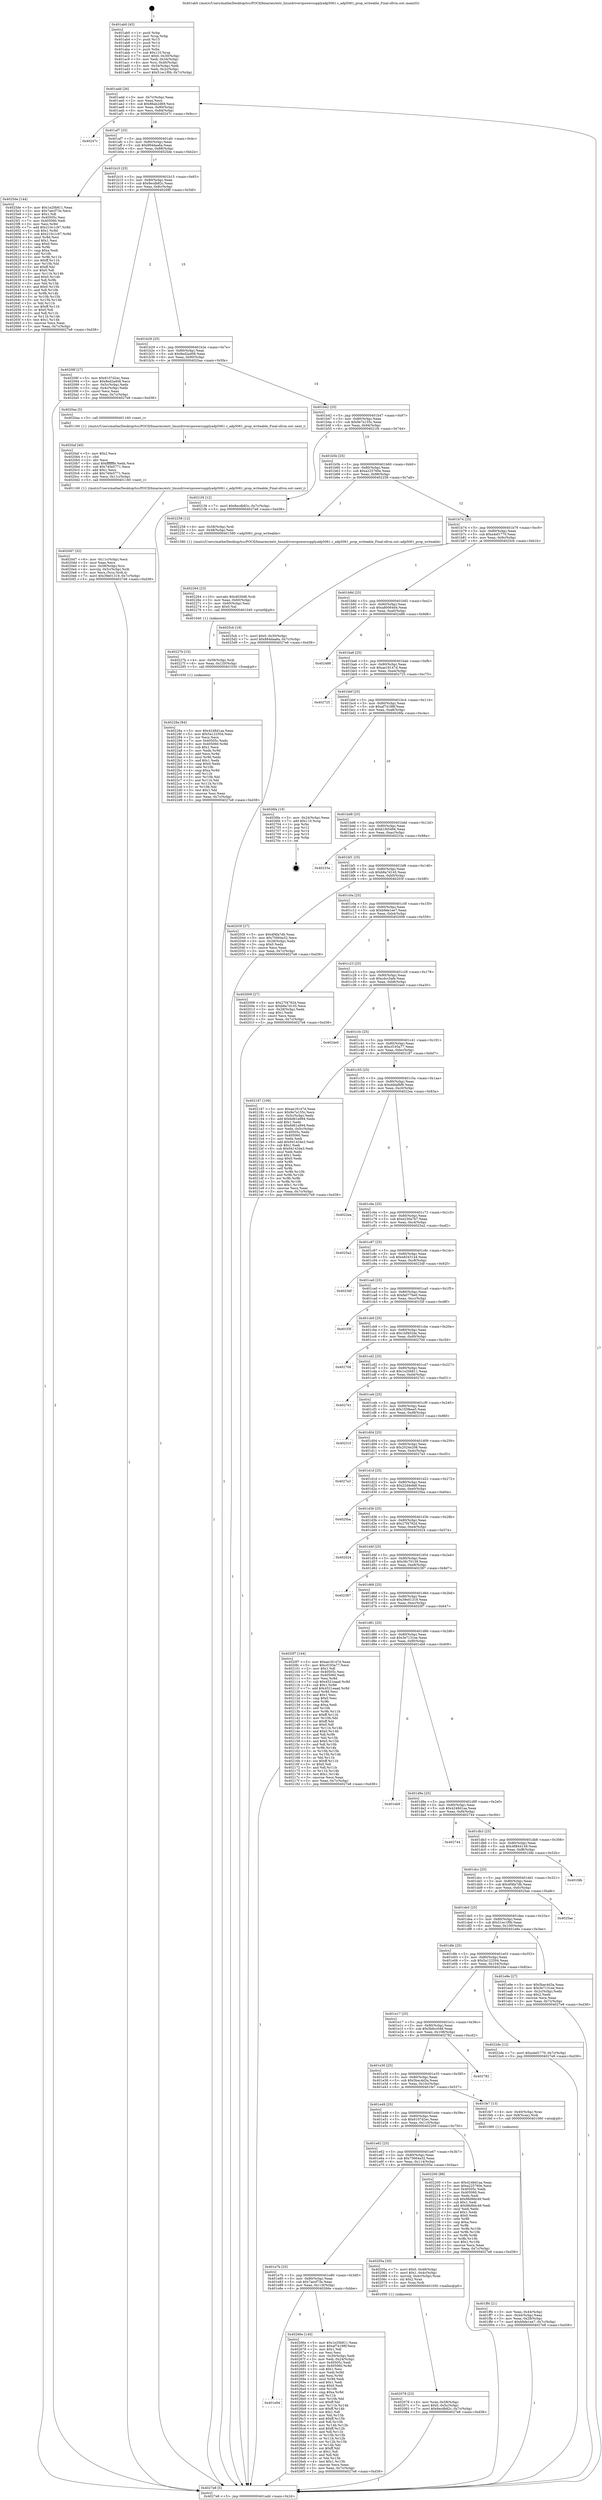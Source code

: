 digraph "0x401ab0" {
  label = "0x401ab0 (/mnt/c/Users/mathe/Desktop/tcc/POCII/binaries/extr_linuxdriverspowersupplyadp5061.c_adp5061_prop_writeable_Final-ollvm.out::main(0))"
  labelloc = "t"
  node[shape=record]

  Entry [label="",width=0.3,height=0.3,shape=circle,fillcolor=black,style=filled]
  "0x401add" [label="{
     0x401add [26]\l
     | [instrs]\l
     &nbsp;&nbsp;0x401add \<+3\>: mov -0x7c(%rbp),%eax\l
     &nbsp;&nbsp;0x401ae0 \<+2\>: mov %eax,%ecx\l
     &nbsp;&nbsp;0x401ae2 \<+6\>: sub $0x86ab2d69,%ecx\l
     &nbsp;&nbsp;0x401ae8 \<+3\>: mov %eax,-0x80(%rbp)\l
     &nbsp;&nbsp;0x401aeb \<+6\>: mov %ecx,-0x84(%rbp)\l
     &nbsp;&nbsp;0x401af1 \<+6\>: je 000000000040247c \<main+0x9cc\>\l
  }"]
  "0x40247c" [label="{
     0x40247c\l
  }", style=dashed]
  "0x401af7" [label="{
     0x401af7 [25]\l
     | [instrs]\l
     &nbsp;&nbsp;0x401af7 \<+5\>: jmp 0000000000401afc \<main+0x4c\>\l
     &nbsp;&nbsp;0x401afc \<+3\>: mov -0x80(%rbp),%eax\l
     &nbsp;&nbsp;0x401aff \<+5\>: sub $0x884daa6a,%eax\l
     &nbsp;&nbsp;0x401b04 \<+6\>: mov %eax,-0x88(%rbp)\l
     &nbsp;&nbsp;0x401b0a \<+6\>: je 00000000004025de \<main+0xb2e\>\l
  }"]
  Exit [label="",width=0.3,height=0.3,shape=circle,fillcolor=black,style=filled,peripheries=2]
  "0x4025de" [label="{
     0x4025de [144]\l
     | [instrs]\l
     &nbsp;&nbsp;0x4025de \<+5\>: mov $0x1e20b811,%eax\l
     &nbsp;&nbsp;0x4025e3 \<+5\>: mov $0x7aecf73e,%ecx\l
     &nbsp;&nbsp;0x4025e8 \<+2\>: mov $0x1,%dl\l
     &nbsp;&nbsp;0x4025ea \<+7\>: mov 0x40505c,%esi\l
     &nbsp;&nbsp;0x4025f1 \<+7\>: mov 0x405060,%edi\l
     &nbsp;&nbsp;0x4025f8 \<+3\>: mov %esi,%r8d\l
     &nbsp;&nbsp;0x4025fb \<+7\>: add $0x210c1c97,%r8d\l
     &nbsp;&nbsp;0x402602 \<+4\>: sub $0x1,%r8d\l
     &nbsp;&nbsp;0x402606 \<+7\>: sub $0x210c1c97,%r8d\l
     &nbsp;&nbsp;0x40260d \<+4\>: imul %r8d,%esi\l
     &nbsp;&nbsp;0x402611 \<+3\>: and $0x1,%esi\l
     &nbsp;&nbsp;0x402614 \<+3\>: cmp $0x0,%esi\l
     &nbsp;&nbsp;0x402617 \<+4\>: sete %r9b\l
     &nbsp;&nbsp;0x40261b \<+3\>: cmp $0xa,%edi\l
     &nbsp;&nbsp;0x40261e \<+4\>: setl %r10b\l
     &nbsp;&nbsp;0x402622 \<+3\>: mov %r9b,%r11b\l
     &nbsp;&nbsp;0x402625 \<+4\>: xor $0xff,%r11b\l
     &nbsp;&nbsp;0x402629 \<+3\>: mov %r10b,%bl\l
     &nbsp;&nbsp;0x40262c \<+3\>: xor $0xff,%bl\l
     &nbsp;&nbsp;0x40262f \<+3\>: xor $0x0,%dl\l
     &nbsp;&nbsp;0x402632 \<+3\>: mov %r11b,%r14b\l
     &nbsp;&nbsp;0x402635 \<+4\>: and $0x0,%r14b\l
     &nbsp;&nbsp;0x402639 \<+3\>: and %dl,%r9b\l
     &nbsp;&nbsp;0x40263c \<+3\>: mov %bl,%r15b\l
     &nbsp;&nbsp;0x40263f \<+4\>: and $0x0,%r15b\l
     &nbsp;&nbsp;0x402643 \<+3\>: and %dl,%r10b\l
     &nbsp;&nbsp;0x402646 \<+3\>: or %r9b,%r14b\l
     &nbsp;&nbsp;0x402649 \<+3\>: or %r10b,%r15b\l
     &nbsp;&nbsp;0x40264c \<+3\>: xor %r15b,%r14b\l
     &nbsp;&nbsp;0x40264f \<+3\>: or %bl,%r11b\l
     &nbsp;&nbsp;0x402652 \<+4\>: xor $0xff,%r11b\l
     &nbsp;&nbsp;0x402656 \<+3\>: or $0x0,%dl\l
     &nbsp;&nbsp;0x402659 \<+3\>: and %dl,%r11b\l
     &nbsp;&nbsp;0x40265c \<+3\>: or %r11b,%r14b\l
     &nbsp;&nbsp;0x40265f \<+4\>: test $0x1,%r14b\l
     &nbsp;&nbsp;0x402663 \<+3\>: cmovne %ecx,%eax\l
     &nbsp;&nbsp;0x402666 \<+3\>: mov %eax,-0x7c(%rbp)\l
     &nbsp;&nbsp;0x402669 \<+5\>: jmp 00000000004027e8 \<main+0xd38\>\l
  }"]
  "0x401b10" [label="{
     0x401b10 [25]\l
     | [instrs]\l
     &nbsp;&nbsp;0x401b10 \<+5\>: jmp 0000000000401b15 \<main+0x65\>\l
     &nbsp;&nbsp;0x401b15 \<+3\>: mov -0x80(%rbp),%eax\l
     &nbsp;&nbsp;0x401b18 \<+5\>: sub $0x8ecdb82c,%eax\l
     &nbsp;&nbsp;0x401b1d \<+6\>: mov %eax,-0x8c(%rbp)\l
     &nbsp;&nbsp;0x401b23 \<+6\>: je 000000000040208f \<main+0x5df\>\l
  }"]
  "0x401e94" [label="{
     0x401e94\l
  }", style=dashed]
  "0x40208f" [label="{
     0x40208f [27]\l
     | [instrs]\l
     &nbsp;&nbsp;0x40208f \<+5\>: mov $0x6107d2ec,%eax\l
     &nbsp;&nbsp;0x402094 \<+5\>: mov $0x8ed2a408,%ecx\l
     &nbsp;&nbsp;0x402099 \<+3\>: mov -0x5c(%rbp),%edx\l
     &nbsp;&nbsp;0x40209c \<+3\>: cmp -0x4c(%rbp),%edx\l
     &nbsp;&nbsp;0x40209f \<+3\>: cmovl %ecx,%eax\l
     &nbsp;&nbsp;0x4020a2 \<+3\>: mov %eax,-0x7c(%rbp)\l
     &nbsp;&nbsp;0x4020a5 \<+5\>: jmp 00000000004027e8 \<main+0xd38\>\l
  }"]
  "0x401b29" [label="{
     0x401b29 [25]\l
     | [instrs]\l
     &nbsp;&nbsp;0x401b29 \<+5\>: jmp 0000000000401b2e \<main+0x7e\>\l
     &nbsp;&nbsp;0x401b2e \<+3\>: mov -0x80(%rbp),%eax\l
     &nbsp;&nbsp;0x401b31 \<+5\>: sub $0x8ed2a408,%eax\l
     &nbsp;&nbsp;0x401b36 \<+6\>: mov %eax,-0x90(%rbp)\l
     &nbsp;&nbsp;0x401b3c \<+6\>: je 00000000004020aa \<main+0x5fa\>\l
  }"]
  "0x40266e" [label="{
     0x40266e [140]\l
     | [instrs]\l
     &nbsp;&nbsp;0x40266e \<+5\>: mov $0x1e20b811,%eax\l
     &nbsp;&nbsp;0x402673 \<+5\>: mov $0xaf74188f,%ecx\l
     &nbsp;&nbsp;0x402678 \<+2\>: mov $0x1,%dl\l
     &nbsp;&nbsp;0x40267a \<+2\>: xor %esi,%esi\l
     &nbsp;&nbsp;0x40267c \<+3\>: mov -0x30(%rbp),%edi\l
     &nbsp;&nbsp;0x40267f \<+3\>: mov %edi,-0x24(%rbp)\l
     &nbsp;&nbsp;0x402682 \<+7\>: mov 0x40505c,%edi\l
     &nbsp;&nbsp;0x402689 \<+8\>: mov 0x405060,%r8d\l
     &nbsp;&nbsp;0x402691 \<+3\>: sub $0x1,%esi\l
     &nbsp;&nbsp;0x402694 \<+3\>: mov %edi,%r9d\l
     &nbsp;&nbsp;0x402697 \<+3\>: add %esi,%r9d\l
     &nbsp;&nbsp;0x40269a \<+4\>: imul %r9d,%edi\l
     &nbsp;&nbsp;0x40269e \<+3\>: and $0x1,%edi\l
     &nbsp;&nbsp;0x4026a1 \<+3\>: cmp $0x0,%edi\l
     &nbsp;&nbsp;0x4026a4 \<+4\>: sete %r10b\l
     &nbsp;&nbsp;0x4026a8 \<+4\>: cmp $0xa,%r8d\l
     &nbsp;&nbsp;0x4026ac \<+4\>: setl %r11b\l
     &nbsp;&nbsp;0x4026b0 \<+3\>: mov %r10b,%bl\l
     &nbsp;&nbsp;0x4026b3 \<+3\>: xor $0xff,%bl\l
     &nbsp;&nbsp;0x4026b6 \<+3\>: mov %r11b,%r14b\l
     &nbsp;&nbsp;0x4026b9 \<+4\>: xor $0xff,%r14b\l
     &nbsp;&nbsp;0x4026bd \<+3\>: xor $0x1,%dl\l
     &nbsp;&nbsp;0x4026c0 \<+3\>: mov %bl,%r15b\l
     &nbsp;&nbsp;0x4026c3 \<+4\>: and $0xff,%r15b\l
     &nbsp;&nbsp;0x4026c7 \<+3\>: and %dl,%r10b\l
     &nbsp;&nbsp;0x4026ca \<+3\>: mov %r14b,%r12b\l
     &nbsp;&nbsp;0x4026cd \<+4\>: and $0xff,%r12b\l
     &nbsp;&nbsp;0x4026d1 \<+3\>: and %dl,%r11b\l
     &nbsp;&nbsp;0x4026d4 \<+3\>: or %r10b,%r15b\l
     &nbsp;&nbsp;0x4026d7 \<+3\>: or %r11b,%r12b\l
     &nbsp;&nbsp;0x4026da \<+3\>: xor %r12b,%r15b\l
     &nbsp;&nbsp;0x4026dd \<+3\>: or %r14b,%bl\l
     &nbsp;&nbsp;0x4026e0 \<+3\>: xor $0xff,%bl\l
     &nbsp;&nbsp;0x4026e3 \<+3\>: or $0x1,%dl\l
     &nbsp;&nbsp;0x4026e6 \<+2\>: and %dl,%bl\l
     &nbsp;&nbsp;0x4026e8 \<+3\>: or %bl,%r15b\l
     &nbsp;&nbsp;0x4026eb \<+4\>: test $0x1,%r15b\l
     &nbsp;&nbsp;0x4026ef \<+3\>: cmovne %ecx,%eax\l
     &nbsp;&nbsp;0x4026f2 \<+3\>: mov %eax,-0x7c(%rbp)\l
     &nbsp;&nbsp;0x4026f5 \<+5\>: jmp 00000000004027e8 \<main+0xd38\>\l
  }"]
  "0x4020aa" [label="{
     0x4020aa [5]\l
     | [instrs]\l
     &nbsp;&nbsp;0x4020aa \<+5\>: call 0000000000401160 \<next_i\>\l
     | [calls]\l
     &nbsp;&nbsp;0x401160 \{1\} (/mnt/c/Users/mathe/Desktop/tcc/POCII/binaries/extr_linuxdriverspowersupplyadp5061.c_adp5061_prop_writeable_Final-ollvm.out::next_i)\l
  }"]
  "0x401b42" [label="{
     0x401b42 [25]\l
     | [instrs]\l
     &nbsp;&nbsp;0x401b42 \<+5\>: jmp 0000000000401b47 \<main+0x97\>\l
     &nbsp;&nbsp;0x401b47 \<+3\>: mov -0x80(%rbp),%eax\l
     &nbsp;&nbsp;0x401b4a \<+5\>: sub $0x9e7a155c,%eax\l
     &nbsp;&nbsp;0x401b4f \<+6\>: mov %eax,-0x94(%rbp)\l
     &nbsp;&nbsp;0x401b55 \<+6\>: je 00000000004021f4 \<main+0x744\>\l
  }"]
  "0x40228a" [label="{
     0x40228a [84]\l
     | [instrs]\l
     &nbsp;&nbsp;0x40228a \<+5\>: mov $0x4248d1aa,%eax\l
     &nbsp;&nbsp;0x40228f \<+5\>: mov $0x5a122504,%esi\l
     &nbsp;&nbsp;0x402294 \<+2\>: xor %ecx,%ecx\l
     &nbsp;&nbsp;0x402296 \<+7\>: mov 0x40505c,%edx\l
     &nbsp;&nbsp;0x40229d \<+8\>: mov 0x405060,%r8d\l
     &nbsp;&nbsp;0x4022a5 \<+3\>: sub $0x1,%ecx\l
     &nbsp;&nbsp;0x4022a8 \<+3\>: mov %edx,%r9d\l
     &nbsp;&nbsp;0x4022ab \<+3\>: add %ecx,%r9d\l
     &nbsp;&nbsp;0x4022ae \<+4\>: imul %r9d,%edx\l
     &nbsp;&nbsp;0x4022b2 \<+3\>: and $0x1,%edx\l
     &nbsp;&nbsp;0x4022b5 \<+3\>: cmp $0x0,%edx\l
     &nbsp;&nbsp;0x4022b8 \<+4\>: sete %r10b\l
     &nbsp;&nbsp;0x4022bc \<+4\>: cmp $0xa,%r8d\l
     &nbsp;&nbsp;0x4022c0 \<+4\>: setl %r11b\l
     &nbsp;&nbsp;0x4022c4 \<+3\>: mov %r10b,%bl\l
     &nbsp;&nbsp;0x4022c7 \<+3\>: and %r11b,%bl\l
     &nbsp;&nbsp;0x4022ca \<+3\>: xor %r11b,%r10b\l
     &nbsp;&nbsp;0x4022cd \<+3\>: or %r10b,%bl\l
     &nbsp;&nbsp;0x4022d0 \<+3\>: test $0x1,%bl\l
     &nbsp;&nbsp;0x4022d3 \<+3\>: cmovne %esi,%eax\l
     &nbsp;&nbsp;0x4022d6 \<+3\>: mov %eax,-0x7c(%rbp)\l
     &nbsp;&nbsp;0x4022d9 \<+5\>: jmp 00000000004027e8 \<main+0xd38\>\l
  }"]
  "0x4021f4" [label="{
     0x4021f4 [12]\l
     | [instrs]\l
     &nbsp;&nbsp;0x4021f4 \<+7\>: movl $0x8ecdb82c,-0x7c(%rbp)\l
     &nbsp;&nbsp;0x4021fb \<+5\>: jmp 00000000004027e8 \<main+0xd38\>\l
  }"]
  "0x401b5b" [label="{
     0x401b5b [25]\l
     | [instrs]\l
     &nbsp;&nbsp;0x401b5b \<+5\>: jmp 0000000000401b60 \<main+0xb0\>\l
     &nbsp;&nbsp;0x401b60 \<+3\>: mov -0x80(%rbp),%eax\l
     &nbsp;&nbsp;0x401b63 \<+5\>: sub $0xa225760e,%eax\l
     &nbsp;&nbsp;0x401b68 \<+6\>: mov %eax,-0x98(%rbp)\l
     &nbsp;&nbsp;0x401b6e \<+6\>: je 0000000000402258 \<main+0x7a8\>\l
  }"]
  "0x40227b" [label="{
     0x40227b [15]\l
     | [instrs]\l
     &nbsp;&nbsp;0x40227b \<+4\>: mov -0x58(%rbp),%rdi\l
     &nbsp;&nbsp;0x40227f \<+6\>: mov %eax,-0x120(%rbp)\l
     &nbsp;&nbsp;0x402285 \<+5\>: call 0000000000401030 \<free@plt\>\l
     | [calls]\l
     &nbsp;&nbsp;0x401030 \{1\} (unknown)\l
  }"]
  "0x402258" [label="{
     0x402258 [12]\l
     | [instrs]\l
     &nbsp;&nbsp;0x402258 \<+4\>: mov -0x58(%rbp),%rdi\l
     &nbsp;&nbsp;0x40225c \<+3\>: mov -0x48(%rbp),%esi\l
     &nbsp;&nbsp;0x40225f \<+5\>: call 0000000000401580 \<adp5061_prop_writeable\>\l
     | [calls]\l
     &nbsp;&nbsp;0x401580 \{1\} (/mnt/c/Users/mathe/Desktop/tcc/POCII/binaries/extr_linuxdriverspowersupplyadp5061.c_adp5061_prop_writeable_Final-ollvm.out::adp5061_prop_writeable)\l
  }"]
  "0x401b74" [label="{
     0x401b74 [25]\l
     | [instrs]\l
     &nbsp;&nbsp;0x401b74 \<+5\>: jmp 0000000000401b79 \<main+0xc9\>\l
     &nbsp;&nbsp;0x401b79 \<+3\>: mov -0x80(%rbp),%eax\l
     &nbsp;&nbsp;0x401b7c \<+5\>: sub $0xa4ef1770,%eax\l
     &nbsp;&nbsp;0x401b81 \<+6\>: mov %eax,-0x9c(%rbp)\l
     &nbsp;&nbsp;0x401b87 \<+6\>: je 00000000004025cb \<main+0xb1b\>\l
  }"]
  "0x402264" [label="{
     0x402264 [23]\l
     | [instrs]\l
     &nbsp;&nbsp;0x402264 \<+10\>: movabs $0x4030d6,%rdi\l
     &nbsp;&nbsp;0x40226e \<+3\>: mov %eax,-0x60(%rbp)\l
     &nbsp;&nbsp;0x402271 \<+3\>: mov -0x60(%rbp),%esi\l
     &nbsp;&nbsp;0x402274 \<+2\>: mov $0x0,%al\l
     &nbsp;&nbsp;0x402276 \<+5\>: call 0000000000401040 \<printf@plt\>\l
     | [calls]\l
     &nbsp;&nbsp;0x401040 \{1\} (unknown)\l
  }"]
  "0x4025cb" [label="{
     0x4025cb [19]\l
     | [instrs]\l
     &nbsp;&nbsp;0x4025cb \<+7\>: movl $0x0,-0x30(%rbp)\l
     &nbsp;&nbsp;0x4025d2 \<+7\>: movl $0x884daa6a,-0x7c(%rbp)\l
     &nbsp;&nbsp;0x4025d9 \<+5\>: jmp 00000000004027e8 \<main+0xd38\>\l
  }"]
  "0x401b8d" [label="{
     0x401b8d [25]\l
     | [instrs]\l
     &nbsp;&nbsp;0x401b8d \<+5\>: jmp 0000000000401b92 \<main+0xe2\>\l
     &nbsp;&nbsp;0x401b92 \<+3\>: mov -0x80(%rbp),%eax\l
     &nbsp;&nbsp;0x401b95 \<+5\>: sub $0xa80064d4,%eax\l
     &nbsp;&nbsp;0x401b9a \<+6\>: mov %eax,-0xa0(%rbp)\l
     &nbsp;&nbsp;0x401ba0 \<+6\>: je 0000000000402488 \<main+0x9d8\>\l
  }"]
  "0x4020d7" [label="{
     0x4020d7 [32]\l
     | [instrs]\l
     &nbsp;&nbsp;0x4020d7 \<+6\>: mov -0x11c(%rbp),%ecx\l
     &nbsp;&nbsp;0x4020dd \<+3\>: imul %eax,%ecx\l
     &nbsp;&nbsp;0x4020e0 \<+4\>: mov -0x58(%rbp),%rsi\l
     &nbsp;&nbsp;0x4020e4 \<+4\>: movslq -0x5c(%rbp),%rdi\l
     &nbsp;&nbsp;0x4020e8 \<+3\>: mov %ecx,(%rsi,%rdi,4)\l
     &nbsp;&nbsp;0x4020eb \<+7\>: movl $0x39e01319,-0x7c(%rbp)\l
     &nbsp;&nbsp;0x4020f2 \<+5\>: jmp 00000000004027e8 \<main+0xd38\>\l
  }"]
  "0x402488" [label="{
     0x402488\l
  }", style=dashed]
  "0x401ba6" [label="{
     0x401ba6 [25]\l
     | [instrs]\l
     &nbsp;&nbsp;0x401ba6 \<+5\>: jmp 0000000000401bab \<main+0xfb\>\l
     &nbsp;&nbsp;0x401bab \<+3\>: mov -0x80(%rbp),%eax\l
     &nbsp;&nbsp;0x401bae \<+5\>: sub $0xae18147d,%eax\l
     &nbsp;&nbsp;0x401bb3 \<+6\>: mov %eax,-0xa4(%rbp)\l
     &nbsp;&nbsp;0x401bb9 \<+6\>: je 0000000000402725 \<main+0xc75\>\l
  }"]
  "0x4020af" [label="{
     0x4020af [40]\l
     | [instrs]\l
     &nbsp;&nbsp;0x4020af \<+5\>: mov $0x2,%ecx\l
     &nbsp;&nbsp;0x4020b4 \<+1\>: cltd\l
     &nbsp;&nbsp;0x4020b5 \<+2\>: idiv %ecx\l
     &nbsp;&nbsp;0x4020b7 \<+6\>: imul $0xfffffffe,%edx,%ecx\l
     &nbsp;&nbsp;0x4020bd \<+6\>: sub $0x740e5771,%ecx\l
     &nbsp;&nbsp;0x4020c3 \<+3\>: add $0x1,%ecx\l
     &nbsp;&nbsp;0x4020c6 \<+6\>: add $0x740e5771,%ecx\l
     &nbsp;&nbsp;0x4020cc \<+6\>: mov %ecx,-0x11c(%rbp)\l
     &nbsp;&nbsp;0x4020d2 \<+5\>: call 0000000000401160 \<next_i\>\l
     | [calls]\l
     &nbsp;&nbsp;0x401160 \{1\} (/mnt/c/Users/mathe/Desktop/tcc/POCII/binaries/extr_linuxdriverspowersupplyadp5061.c_adp5061_prop_writeable_Final-ollvm.out::next_i)\l
  }"]
  "0x402725" [label="{
     0x402725\l
  }", style=dashed]
  "0x401bbf" [label="{
     0x401bbf [25]\l
     | [instrs]\l
     &nbsp;&nbsp;0x401bbf \<+5\>: jmp 0000000000401bc4 \<main+0x114\>\l
     &nbsp;&nbsp;0x401bc4 \<+3\>: mov -0x80(%rbp),%eax\l
     &nbsp;&nbsp;0x401bc7 \<+5\>: sub $0xaf74188f,%eax\l
     &nbsp;&nbsp;0x401bcc \<+6\>: mov %eax,-0xa8(%rbp)\l
     &nbsp;&nbsp;0x401bd2 \<+6\>: je 00000000004026fa \<main+0xc4a\>\l
  }"]
  "0x402078" [label="{
     0x402078 [23]\l
     | [instrs]\l
     &nbsp;&nbsp;0x402078 \<+4\>: mov %rax,-0x58(%rbp)\l
     &nbsp;&nbsp;0x40207c \<+7\>: movl $0x0,-0x5c(%rbp)\l
     &nbsp;&nbsp;0x402083 \<+7\>: movl $0x8ecdb82c,-0x7c(%rbp)\l
     &nbsp;&nbsp;0x40208a \<+5\>: jmp 00000000004027e8 \<main+0xd38\>\l
  }"]
  "0x4026fa" [label="{
     0x4026fa [19]\l
     | [instrs]\l
     &nbsp;&nbsp;0x4026fa \<+3\>: mov -0x24(%rbp),%eax\l
     &nbsp;&nbsp;0x4026fd \<+7\>: add $0x110,%rsp\l
     &nbsp;&nbsp;0x402704 \<+1\>: pop %rbx\l
     &nbsp;&nbsp;0x402705 \<+2\>: pop %r12\l
     &nbsp;&nbsp;0x402707 \<+2\>: pop %r14\l
     &nbsp;&nbsp;0x402709 \<+2\>: pop %r15\l
     &nbsp;&nbsp;0x40270b \<+1\>: pop %rbp\l
     &nbsp;&nbsp;0x40270c \<+1\>: ret\l
  }"]
  "0x401bd8" [label="{
     0x401bd8 [25]\l
     | [instrs]\l
     &nbsp;&nbsp;0x401bd8 \<+5\>: jmp 0000000000401bdd \<main+0x12d\>\l
     &nbsp;&nbsp;0x401bdd \<+3\>: mov -0x80(%rbp),%eax\l
     &nbsp;&nbsp;0x401be0 \<+5\>: sub $0xb1f45494,%eax\l
     &nbsp;&nbsp;0x401be5 \<+6\>: mov %eax,-0xac(%rbp)\l
     &nbsp;&nbsp;0x401beb \<+6\>: je 000000000040233a \<main+0x88a\>\l
  }"]
  "0x401e7b" [label="{
     0x401e7b [25]\l
     | [instrs]\l
     &nbsp;&nbsp;0x401e7b \<+5\>: jmp 0000000000401e80 \<main+0x3d0\>\l
     &nbsp;&nbsp;0x401e80 \<+3\>: mov -0x80(%rbp),%eax\l
     &nbsp;&nbsp;0x401e83 \<+5\>: sub $0x7aecf73e,%eax\l
     &nbsp;&nbsp;0x401e88 \<+6\>: mov %eax,-0x118(%rbp)\l
     &nbsp;&nbsp;0x401e8e \<+6\>: je 000000000040266e \<main+0xbbe\>\l
  }"]
  "0x40233a" [label="{
     0x40233a\l
  }", style=dashed]
  "0x401bf1" [label="{
     0x401bf1 [25]\l
     | [instrs]\l
     &nbsp;&nbsp;0x401bf1 \<+5\>: jmp 0000000000401bf6 \<main+0x146\>\l
     &nbsp;&nbsp;0x401bf6 \<+3\>: mov -0x80(%rbp),%eax\l
     &nbsp;&nbsp;0x401bf9 \<+5\>: sub $0xb8a7d145,%eax\l
     &nbsp;&nbsp;0x401bfe \<+6\>: mov %eax,-0xb0(%rbp)\l
     &nbsp;&nbsp;0x401c04 \<+6\>: je 000000000040203f \<main+0x58f\>\l
  }"]
  "0x40205a" [label="{
     0x40205a [30]\l
     | [instrs]\l
     &nbsp;&nbsp;0x40205a \<+7\>: movl $0x0,-0x48(%rbp)\l
     &nbsp;&nbsp;0x402061 \<+7\>: movl $0x1,-0x4c(%rbp)\l
     &nbsp;&nbsp;0x402068 \<+4\>: movslq -0x4c(%rbp),%rax\l
     &nbsp;&nbsp;0x40206c \<+4\>: shl $0x2,%rax\l
     &nbsp;&nbsp;0x402070 \<+3\>: mov %rax,%rdi\l
     &nbsp;&nbsp;0x402073 \<+5\>: call 0000000000401050 \<malloc@plt\>\l
     | [calls]\l
     &nbsp;&nbsp;0x401050 \{1\} (unknown)\l
  }"]
  "0x40203f" [label="{
     0x40203f [27]\l
     | [instrs]\l
     &nbsp;&nbsp;0x40203f \<+5\>: mov $0x4f4fa7db,%eax\l
     &nbsp;&nbsp;0x402044 \<+5\>: mov $0x75664a32,%ecx\l
     &nbsp;&nbsp;0x402049 \<+3\>: mov -0x28(%rbp),%edx\l
     &nbsp;&nbsp;0x40204c \<+3\>: cmp $0x0,%edx\l
     &nbsp;&nbsp;0x40204f \<+3\>: cmove %ecx,%eax\l
     &nbsp;&nbsp;0x402052 \<+3\>: mov %eax,-0x7c(%rbp)\l
     &nbsp;&nbsp;0x402055 \<+5\>: jmp 00000000004027e8 \<main+0xd38\>\l
  }"]
  "0x401c0a" [label="{
     0x401c0a [25]\l
     | [instrs]\l
     &nbsp;&nbsp;0x401c0a \<+5\>: jmp 0000000000401c0f \<main+0x15f\>\l
     &nbsp;&nbsp;0x401c0f \<+3\>: mov -0x80(%rbp),%eax\l
     &nbsp;&nbsp;0x401c12 \<+5\>: sub $0xb9de1ee7,%eax\l
     &nbsp;&nbsp;0x401c17 \<+6\>: mov %eax,-0xb4(%rbp)\l
     &nbsp;&nbsp;0x401c1d \<+6\>: je 0000000000402009 \<main+0x559\>\l
  }"]
  "0x401e62" [label="{
     0x401e62 [25]\l
     | [instrs]\l
     &nbsp;&nbsp;0x401e62 \<+5\>: jmp 0000000000401e67 \<main+0x3b7\>\l
     &nbsp;&nbsp;0x401e67 \<+3\>: mov -0x80(%rbp),%eax\l
     &nbsp;&nbsp;0x401e6a \<+5\>: sub $0x75664a32,%eax\l
     &nbsp;&nbsp;0x401e6f \<+6\>: mov %eax,-0x114(%rbp)\l
     &nbsp;&nbsp;0x401e75 \<+6\>: je 000000000040205a \<main+0x5aa\>\l
  }"]
  "0x402009" [label="{
     0x402009 [27]\l
     | [instrs]\l
     &nbsp;&nbsp;0x402009 \<+5\>: mov $0x27f4792d,%eax\l
     &nbsp;&nbsp;0x40200e \<+5\>: mov $0xb8a7d145,%ecx\l
     &nbsp;&nbsp;0x402013 \<+3\>: mov -0x28(%rbp),%edx\l
     &nbsp;&nbsp;0x402016 \<+3\>: cmp $0x1,%edx\l
     &nbsp;&nbsp;0x402019 \<+3\>: cmovl %ecx,%eax\l
     &nbsp;&nbsp;0x40201c \<+3\>: mov %eax,-0x7c(%rbp)\l
     &nbsp;&nbsp;0x40201f \<+5\>: jmp 00000000004027e8 \<main+0xd38\>\l
  }"]
  "0x401c23" [label="{
     0x401c23 [25]\l
     | [instrs]\l
     &nbsp;&nbsp;0x401c23 \<+5\>: jmp 0000000000401c28 \<main+0x178\>\l
     &nbsp;&nbsp;0x401c28 \<+3\>: mov -0x80(%rbp),%eax\l
     &nbsp;&nbsp;0x401c2b \<+5\>: sub $0xcdcc5afe,%eax\l
     &nbsp;&nbsp;0x401c30 \<+6\>: mov %eax,-0xb8(%rbp)\l
     &nbsp;&nbsp;0x401c36 \<+6\>: je 00000000004024e0 \<main+0xa30\>\l
  }"]
  "0x402200" [label="{
     0x402200 [88]\l
     | [instrs]\l
     &nbsp;&nbsp;0x402200 \<+5\>: mov $0x4248d1aa,%eax\l
     &nbsp;&nbsp;0x402205 \<+5\>: mov $0xa225760e,%ecx\l
     &nbsp;&nbsp;0x40220a \<+7\>: mov 0x40505c,%edx\l
     &nbsp;&nbsp;0x402211 \<+7\>: mov 0x405060,%esi\l
     &nbsp;&nbsp;0x402218 \<+2\>: mov %edx,%edi\l
     &nbsp;&nbsp;0x40221a \<+6\>: sub $0x98d9dc49,%edi\l
     &nbsp;&nbsp;0x402220 \<+3\>: sub $0x1,%edi\l
     &nbsp;&nbsp;0x402223 \<+6\>: add $0x98d9dc49,%edi\l
     &nbsp;&nbsp;0x402229 \<+3\>: imul %edi,%edx\l
     &nbsp;&nbsp;0x40222c \<+3\>: and $0x1,%edx\l
     &nbsp;&nbsp;0x40222f \<+3\>: cmp $0x0,%edx\l
     &nbsp;&nbsp;0x402232 \<+4\>: sete %r8b\l
     &nbsp;&nbsp;0x402236 \<+3\>: cmp $0xa,%esi\l
     &nbsp;&nbsp;0x402239 \<+4\>: setl %r9b\l
     &nbsp;&nbsp;0x40223d \<+3\>: mov %r8b,%r10b\l
     &nbsp;&nbsp;0x402240 \<+3\>: and %r9b,%r10b\l
     &nbsp;&nbsp;0x402243 \<+3\>: xor %r9b,%r8b\l
     &nbsp;&nbsp;0x402246 \<+3\>: or %r8b,%r10b\l
     &nbsp;&nbsp;0x402249 \<+4\>: test $0x1,%r10b\l
     &nbsp;&nbsp;0x40224d \<+3\>: cmovne %ecx,%eax\l
     &nbsp;&nbsp;0x402250 \<+3\>: mov %eax,-0x7c(%rbp)\l
     &nbsp;&nbsp;0x402253 \<+5\>: jmp 00000000004027e8 \<main+0xd38\>\l
  }"]
  "0x4024e0" [label="{
     0x4024e0\l
  }", style=dashed]
  "0x401c3c" [label="{
     0x401c3c [25]\l
     | [instrs]\l
     &nbsp;&nbsp;0x401c3c \<+5\>: jmp 0000000000401c41 \<main+0x191\>\l
     &nbsp;&nbsp;0x401c41 \<+3\>: mov -0x80(%rbp),%eax\l
     &nbsp;&nbsp;0x401c44 \<+5\>: sub $0xcf193a77,%eax\l
     &nbsp;&nbsp;0x401c49 \<+6\>: mov %eax,-0xbc(%rbp)\l
     &nbsp;&nbsp;0x401c4f \<+6\>: je 0000000000402187 \<main+0x6d7\>\l
  }"]
  "0x401ff4" [label="{
     0x401ff4 [21]\l
     | [instrs]\l
     &nbsp;&nbsp;0x401ff4 \<+3\>: mov %eax,-0x44(%rbp)\l
     &nbsp;&nbsp;0x401ff7 \<+3\>: mov -0x44(%rbp),%eax\l
     &nbsp;&nbsp;0x401ffa \<+3\>: mov %eax,-0x28(%rbp)\l
     &nbsp;&nbsp;0x401ffd \<+7\>: movl $0xb9de1ee7,-0x7c(%rbp)\l
     &nbsp;&nbsp;0x402004 \<+5\>: jmp 00000000004027e8 \<main+0xd38\>\l
  }"]
  "0x402187" [label="{
     0x402187 [109]\l
     | [instrs]\l
     &nbsp;&nbsp;0x402187 \<+5\>: mov $0xae18147d,%eax\l
     &nbsp;&nbsp;0x40218c \<+5\>: mov $0x9e7a155c,%ecx\l
     &nbsp;&nbsp;0x402191 \<+3\>: mov -0x5c(%rbp),%edx\l
     &nbsp;&nbsp;0x402194 \<+6\>: add $0x6d61e994,%edx\l
     &nbsp;&nbsp;0x40219a \<+3\>: add $0x1,%edx\l
     &nbsp;&nbsp;0x40219d \<+6\>: sub $0x6d61e994,%edx\l
     &nbsp;&nbsp;0x4021a3 \<+3\>: mov %edx,-0x5c(%rbp)\l
     &nbsp;&nbsp;0x4021a6 \<+7\>: mov 0x40505c,%edx\l
     &nbsp;&nbsp;0x4021ad \<+7\>: mov 0x405060,%esi\l
     &nbsp;&nbsp;0x4021b4 \<+2\>: mov %edx,%edi\l
     &nbsp;&nbsp;0x4021b6 \<+6\>: add $0x941434e3,%edi\l
     &nbsp;&nbsp;0x4021bc \<+3\>: sub $0x1,%edi\l
     &nbsp;&nbsp;0x4021bf \<+6\>: sub $0x941434e3,%edi\l
     &nbsp;&nbsp;0x4021c5 \<+3\>: imul %edi,%edx\l
     &nbsp;&nbsp;0x4021c8 \<+3\>: and $0x1,%edx\l
     &nbsp;&nbsp;0x4021cb \<+3\>: cmp $0x0,%edx\l
     &nbsp;&nbsp;0x4021ce \<+4\>: sete %r8b\l
     &nbsp;&nbsp;0x4021d2 \<+3\>: cmp $0xa,%esi\l
     &nbsp;&nbsp;0x4021d5 \<+4\>: setl %r9b\l
     &nbsp;&nbsp;0x4021d9 \<+3\>: mov %r8b,%r10b\l
     &nbsp;&nbsp;0x4021dc \<+3\>: and %r9b,%r10b\l
     &nbsp;&nbsp;0x4021df \<+3\>: xor %r9b,%r8b\l
     &nbsp;&nbsp;0x4021e2 \<+3\>: or %r8b,%r10b\l
     &nbsp;&nbsp;0x4021e5 \<+4\>: test $0x1,%r10b\l
     &nbsp;&nbsp;0x4021e9 \<+3\>: cmovne %ecx,%eax\l
     &nbsp;&nbsp;0x4021ec \<+3\>: mov %eax,-0x7c(%rbp)\l
     &nbsp;&nbsp;0x4021ef \<+5\>: jmp 00000000004027e8 \<main+0xd38\>\l
  }"]
  "0x401c55" [label="{
     0x401c55 [25]\l
     | [instrs]\l
     &nbsp;&nbsp;0x401c55 \<+5\>: jmp 0000000000401c5a \<main+0x1aa\>\l
     &nbsp;&nbsp;0x401c5a \<+3\>: mov -0x80(%rbp),%eax\l
     &nbsp;&nbsp;0x401c5d \<+5\>: sub $0xdddafbf6,%eax\l
     &nbsp;&nbsp;0x401c62 \<+6\>: mov %eax,-0xc0(%rbp)\l
     &nbsp;&nbsp;0x401c68 \<+6\>: je 00000000004022ea \<main+0x83a\>\l
  }"]
  "0x401e49" [label="{
     0x401e49 [25]\l
     | [instrs]\l
     &nbsp;&nbsp;0x401e49 \<+5\>: jmp 0000000000401e4e \<main+0x39e\>\l
     &nbsp;&nbsp;0x401e4e \<+3\>: mov -0x80(%rbp),%eax\l
     &nbsp;&nbsp;0x401e51 \<+5\>: sub $0x6107d2ec,%eax\l
     &nbsp;&nbsp;0x401e56 \<+6\>: mov %eax,-0x110(%rbp)\l
     &nbsp;&nbsp;0x401e5c \<+6\>: je 0000000000402200 \<main+0x750\>\l
  }"]
  "0x4022ea" [label="{
     0x4022ea\l
  }", style=dashed]
  "0x401c6e" [label="{
     0x401c6e [25]\l
     | [instrs]\l
     &nbsp;&nbsp;0x401c6e \<+5\>: jmp 0000000000401c73 \<main+0x1c3\>\l
     &nbsp;&nbsp;0x401c73 \<+3\>: mov -0x80(%rbp),%eax\l
     &nbsp;&nbsp;0x401c76 \<+5\>: sub $0xe230a7b7,%eax\l
     &nbsp;&nbsp;0x401c7b \<+6\>: mov %eax,-0xc4(%rbp)\l
     &nbsp;&nbsp;0x401c81 \<+6\>: je 00000000004025a2 \<main+0xaf2\>\l
  }"]
  "0x401fe7" [label="{
     0x401fe7 [13]\l
     | [instrs]\l
     &nbsp;&nbsp;0x401fe7 \<+4\>: mov -0x40(%rbp),%rax\l
     &nbsp;&nbsp;0x401feb \<+4\>: mov 0x8(%rax),%rdi\l
     &nbsp;&nbsp;0x401fef \<+5\>: call 0000000000401060 \<atoi@plt\>\l
     | [calls]\l
     &nbsp;&nbsp;0x401060 \{1\} (unknown)\l
  }"]
  "0x4025a2" [label="{
     0x4025a2\l
  }", style=dashed]
  "0x401c87" [label="{
     0x401c87 [25]\l
     | [instrs]\l
     &nbsp;&nbsp;0x401c87 \<+5\>: jmp 0000000000401c8c \<main+0x1dc\>\l
     &nbsp;&nbsp;0x401c8c \<+3\>: mov -0x80(%rbp),%eax\l
     &nbsp;&nbsp;0x401c8f \<+5\>: sub $0xe8343144,%eax\l
     &nbsp;&nbsp;0x401c94 \<+6\>: mov %eax,-0xc8(%rbp)\l
     &nbsp;&nbsp;0x401c9a \<+6\>: je 00000000004023df \<main+0x92f\>\l
  }"]
  "0x401e30" [label="{
     0x401e30 [25]\l
     | [instrs]\l
     &nbsp;&nbsp;0x401e30 \<+5\>: jmp 0000000000401e35 \<main+0x385\>\l
     &nbsp;&nbsp;0x401e35 \<+3\>: mov -0x80(%rbp),%eax\l
     &nbsp;&nbsp;0x401e38 \<+5\>: sub $0x5bac4d3a,%eax\l
     &nbsp;&nbsp;0x401e3d \<+6\>: mov %eax,-0x10c(%rbp)\l
     &nbsp;&nbsp;0x401e43 \<+6\>: je 0000000000401fe7 \<main+0x537\>\l
  }"]
  "0x4023df" [label="{
     0x4023df\l
  }", style=dashed]
  "0x401ca0" [label="{
     0x401ca0 [25]\l
     | [instrs]\l
     &nbsp;&nbsp;0x401ca0 \<+5\>: jmp 0000000000401ca5 \<main+0x1f5\>\l
     &nbsp;&nbsp;0x401ca5 \<+3\>: mov -0x80(%rbp),%eax\l
     &nbsp;&nbsp;0x401ca8 \<+5\>: sub $0xfa077be0,%eax\l
     &nbsp;&nbsp;0x401cad \<+6\>: mov %eax,-0xcc(%rbp)\l
     &nbsp;&nbsp;0x401cb3 \<+6\>: je 0000000000401f3f \<main+0x48f\>\l
  }"]
  "0x402782" [label="{
     0x402782\l
  }", style=dashed]
  "0x401f3f" [label="{
     0x401f3f\l
  }", style=dashed]
  "0x401cb9" [label="{
     0x401cb9 [25]\l
     | [instrs]\l
     &nbsp;&nbsp;0x401cb9 \<+5\>: jmp 0000000000401cbe \<main+0x20e\>\l
     &nbsp;&nbsp;0x401cbe \<+3\>: mov -0x80(%rbp),%eax\l
     &nbsp;&nbsp;0x401cc1 \<+5\>: sub $0x1bf402de,%eax\l
     &nbsp;&nbsp;0x401cc6 \<+6\>: mov %eax,-0xd0(%rbp)\l
     &nbsp;&nbsp;0x401ccc \<+6\>: je 000000000040270d \<main+0xc5d\>\l
  }"]
  "0x401e17" [label="{
     0x401e17 [25]\l
     | [instrs]\l
     &nbsp;&nbsp;0x401e17 \<+5\>: jmp 0000000000401e1c \<main+0x36c\>\l
     &nbsp;&nbsp;0x401e1c \<+3\>: mov -0x80(%rbp),%eax\l
     &nbsp;&nbsp;0x401e1f \<+5\>: sub $0x5b6cc048,%eax\l
     &nbsp;&nbsp;0x401e24 \<+6\>: mov %eax,-0x108(%rbp)\l
     &nbsp;&nbsp;0x401e2a \<+6\>: je 0000000000402782 \<main+0xcd2\>\l
  }"]
  "0x40270d" [label="{
     0x40270d\l
  }", style=dashed]
  "0x401cd2" [label="{
     0x401cd2 [25]\l
     | [instrs]\l
     &nbsp;&nbsp;0x401cd2 \<+5\>: jmp 0000000000401cd7 \<main+0x227\>\l
     &nbsp;&nbsp;0x401cd7 \<+3\>: mov -0x80(%rbp),%eax\l
     &nbsp;&nbsp;0x401cda \<+5\>: sub $0x1e20b811,%eax\l
     &nbsp;&nbsp;0x401cdf \<+6\>: mov %eax,-0xd4(%rbp)\l
     &nbsp;&nbsp;0x401ce5 \<+6\>: je 00000000004027e1 \<main+0xd31\>\l
  }"]
  "0x4022de" [label="{
     0x4022de [12]\l
     | [instrs]\l
     &nbsp;&nbsp;0x4022de \<+7\>: movl $0xa4ef1770,-0x7c(%rbp)\l
     &nbsp;&nbsp;0x4022e5 \<+5\>: jmp 00000000004027e8 \<main+0xd38\>\l
  }"]
  "0x4027e1" [label="{
     0x4027e1\l
  }", style=dashed]
  "0x401ceb" [label="{
     0x401ceb [25]\l
     | [instrs]\l
     &nbsp;&nbsp;0x401ceb \<+5\>: jmp 0000000000401cf0 \<main+0x240\>\l
     &nbsp;&nbsp;0x401cf0 \<+3\>: mov -0x80(%rbp),%eax\l
     &nbsp;&nbsp;0x401cf3 \<+5\>: sub $0x1f29bea5,%eax\l
     &nbsp;&nbsp;0x401cf8 \<+6\>: mov %eax,-0xd8(%rbp)\l
     &nbsp;&nbsp;0x401cfe \<+6\>: je 000000000040231f \<main+0x86f\>\l
  }"]
  "0x401ab0" [label="{
     0x401ab0 [45]\l
     | [instrs]\l
     &nbsp;&nbsp;0x401ab0 \<+1\>: push %rbp\l
     &nbsp;&nbsp;0x401ab1 \<+3\>: mov %rsp,%rbp\l
     &nbsp;&nbsp;0x401ab4 \<+2\>: push %r15\l
     &nbsp;&nbsp;0x401ab6 \<+2\>: push %r14\l
     &nbsp;&nbsp;0x401ab8 \<+2\>: push %r12\l
     &nbsp;&nbsp;0x401aba \<+1\>: push %rbx\l
     &nbsp;&nbsp;0x401abb \<+7\>: sub $0x110,%rsp\l
     &nbsp;&nbsp;0x401ac2 \<+7\>: movl $0x0,-0x30(%rbp)\l
     &nbsp;&nbsp;0x401ac9 \<+3\>: mov %edi,-0x34(%rbp)\l
     &nbsp;&nbsp;0x401acc \<+4\>: mov %rsi,-0x40(%rbp)\l
     &nbsp;&nbsp;0x401ad0 \<+3\>: mov -0x34(%rbp),%edi\l
     &nbsp;&nbsp;0x401ad3 \<+3\>: mov %edi,-0x2c(%rbp)\l
     &nbsp;&nbsp;0x401ad6 \<+7\>: movl $0x51ec1f0b,-0x7c(%rbp)\l
  }"]
  "0x40231f" [label="{
     0x40231f\l
  }", style=dashed]
  "0x401d04" [label="{
     0x401d04 [25]\l
     | [instrs]\l
     &nbsp;&nbsp;0x401d04 \<+5\>: jmp 0000000000401d09 \<main+0x259\>\l
     &nbsp;&nbsp;0x401d09 \<+3\>: mov -0x80(%rbp),%eax\l
     &nbsp;&nbsp;0x401d0c \<+5\>: sub $0x2024e208,%eax\l
     &nbsp;&nbsp;0x401d11 \<+6\>: mov %eax,-0xdc(%rbp)\l
     &nbsp;&nbsp;0x401d17 \<+6\>: je 00000000004027a3 \<main+0xcf3\>\l
  }"]
  "0x4027e8" [label="{
     0x4027e8 [5]\l
     | [instrs]\l
     &nbsp;&nbsp;0x4027e8 \<+5\>: jmp 0000000000401add \<main+0x2d\>\l
  }"]
  "0x4027a3" [label="{
     0x4027a3\l
  }", style=dashed]
  "0x401d1d" [label="{
     0x401d1d [25]\l
     | [instrs]\l
     &nbsp;&nbsp;0x401d1d \<+5\>: jmp 0000000000401d22 \<main+0x272\>\l
     &nbsp;&nbsp;0x401d22 \<+3\>: mov -0x80(%rbp),%eax\l
     &nbsp;&nbsp;0x401d25 \<+5\>: sub $0x22d4efa8,%eax\l
     &nbsp;&nbsp;0x401d2a \<+6\>: mov %eax,-0xe0(%rbp)\l
     &nbsp;&nbsp;0x401d30 \<+6\>: je 00000000004025ba \<main+0xb0a\>\l
  }"]
  "0x401dfe" [label="{
     0x401dfe [25]\l
     | [instrs]\l
     &nbsp;&nbsp;0x401dfe \<+5\>: jmp 0000000000401e03 \<main+0x353\>\l
     &nbsp;&nbsp;0x401e03 \<+3\>: mov -0x80(%rbp),%eax\l
     &nbsp;&nbsp;0x401e06 \<+5\>: sub $0x5a122504,%eax\l
     &nbsp;&nbsp;0x401e0b \<+6\>: mov %eax,-0x104(%rbp)\l
     &nbsp;&nbsp;0x401e11 \<+6\>: je 00000000004022de \<main+0x82e\>\l
  }"]
  "0x4025ba" [label="{
     0x4025ba\l
  }", style=dashed]
  "0x401d36" [label="{
     0x401d36 [25]\l
     | [instrs]\l
     &nbsp;&nbsp;0x401d36 \<+5\>: jmp 0000000000401d3b \<main+0x28b\>\l
     &nbsp;&nbsp;0x401d3b \<+3\>: mov -0x80(%rbp),%eax\l
     &nbsp;&nbsp;0x401d3e \<+5\>: sub $0x27f4792d,%eax\l
     &nbsp;&nbsp;0x401d43 \<+6\>: mov %eax,-0xe4(%rbp)\l
     &nbsp;&nbsp;0x401d49 \<+6\>: je 0000000000402024 \<main+0x574\>\l
  }"]
  "0x401e9e" [label="{
     0x401e9e [27]\l
     | [instrs]\l
     &nbsp;&nbsp;0x401e9e \<+5\>: mov $0x5bac4d3a,%eax\l
     &nbsp;&nbsp;0x401ea3 \<+5\>: mov $0x3e7131ee,%ecx\l
     &nbsp;&nbsp;0x401ea8 \<+3\>: mov -0x2c(%rbp),%edx\l
     &nbsp;&nbsp;0x401eab \<+3\>: cmp $0x2,%edx\l
     &nbsp;&nbsp;0x401eae \<+3\>: cmovne %ecx,%eax\l
     &nbsp;&nbsp;0x401eb1 \<+3\>: mov %eax,-0x7c(%rbp)\l
     &nbsp;&nbsp;0x401eb4 \<+5\>: jmp 00000000004027e8 \<main+0xd38\>\l
  }"]
  "0x402024" [label="{
     0x402024\l
  }", style=dashed]
  "0x401d4f" [label="{
     0x401d4f [25]\l
     | [instrs]\l
     &nbsp;&nbsp;0x401d4f \<+5\>: jmp 0000000000401d54 \<main+0x2a4\>\l
     &nbsp;&nbsp;0x401d54 \<+3\>: mov -0x80(%rbp),%eax\l
     &nbsp;&nbsp;0x401d57 \<+5\>: sub $0x36c70139,%eax\l
     &nbsp;&nbsp;0x401d5c \<+6\>: mov %eax,-0xe8(%rbp)\l
     &nbsp;&nbsp;0x401d62 \<+6\>: je 0000000000402387 \<main+0x8d7\>\l
  }"]
  "0x401de5" [label="{
     0x401de5 [25]\l
     | [instrs]\l
     &nbsp;&nbsp;0x401de5 \<+5\>: jmp 0000000000401dea \<main+0x33a\>\l
     &nbsp;&nbsp;0x401dea \<+3\>: mov -0x80(%rbp),%eax\l
     &nbsp;&nbsp;0x401ded \<+5\>: sub $0x51ec1f0b,%eax\l
     &nbsp;&nbsp;0x401df2 \<+6\>: mov %eax,-0x100(%rbp)\l
     &nbsp;&nbsp;0x401df8 \<+6\>: je 0000000000401e9e \<main+0x3ee\>\l
  }"]
  "0x402387" [label="{
     0x402387\l
  }", style=dashed]
  "0x401d68" [label="{
     0x401d68 [25]\l
     | [instrs]\l
     &nbsp;&nbsp;0x401d68 \<+5\>: jmp 0000000000401d6d \<main+0x2bd\>\l
     &nbsp;&nbsp;0x401d6d \<+3\>: mov -0x80(%rbp),%eax\l
     &nbsp;&nbsp;0x401d70 \<+5\>: sub $0x39e01319,%eax\l
     &nbsp;&nbsp;0x401d75 \<+6\>: mov %eax,-0xec(%rbp)\l
     &nbsp;&nbsp;0x401d7b \<+6\>: je 00000000004020f7 \<main+0x647\>\l
  }"]
  "0x4025ae" [label="{
     0x4025ae\l
  }", style=dashed]
  "0x4020f7" [label="{
     0x4020f7 [144]\l
     | [instrs]\l
     &nbsp;&nbsp;0x4020f7 \<+5\>: mov $0xae18147d,%eax\l
     &nbsp;&nbsp;0x4020fc \<+5\>: mov $0xcf193a77,%ecx\l
     &nbsp;&nbsp;0x402101 \<+2\>: mov $0x1,%dl\l
     &nbsp;&nbsp;0x402103 \<+7\>: mov 0x40505c,%esi\l
     &nbsp;&nbsp;0x40210a \<+7\>: mov 0x405060,%edi\l
     &nbsp;&nbsp;0x402111 \<+3\>: mov %esi,%r8d\l
     &nbsp;&nbsp;0x402114 \<+7\>: sub $0x4521eaad,%r8d\l
     &nbsp;&nbsp;0x40211b \<+4\>: sub $0x1,%r8d\l
     &nbsp;&nbsp;0x40211f \<+7\>: add $0x4521eaad,%r8d\l
     &nbsp;&nbsp;0x402126 \<+4\>: imul %r8d,%esi\l
     &nbsp;&nbsp;0x40212a \<+3\>: and $0x1,%esi\l
     &nbsp;&nbsp;0x40212d \<+3\>: cmp $0x0,%esi\l
     &nbsp;&nbsp;0x402130 \<+4\>: sete %r9b\l
     &nbsp;&nbsp;0x402134 \<+3\>: cmp $0xa,%edi\l
     &nbsp;&nbsp;0x402137 \<+4\>: setl %r10b\l
     &nbsp;&nbsp;0x40213b \<+3\>: mov %r9b,%r11b\l
     &nbsp;&nbsp;0x40213e \<+4\>: xor $0xff,%r11b\l
     &nbsp;&nbsp;0x402142 \<+3\>: mov %r10b,%bl\l
     &nbsp;&nbsp;0x402145 \<+3\>: xor $0xff,%bl\l
     &nbsp;&nbsp;0x402148 \<+3\>: xor $0x0,%dl\l
     &nbsp;&nbsp;0x40214b \<+3\>: mov %r11b,%r14b\l
     &nbsp;&nbsp;0x40214e \<+4\>: and $0x0,%r14b\l
     &nbsp;&nbsp;0x402152 \<+3\>: and %dl,%r9b\l
     &nbsp;&nbsp;0x402155 \<+3\>: mov %bl,%r15b\l
     &nbsp;&nbsp;0x402158 \<+4\>: and $0x0,%r15b\l
     &nbsp;&nbsp;0x40215c \<+3\>: and %dl,%r10b\l
     &nbsp;&nbsp;0x40215f \<+3\>: or %r9b,%r14b\l
     &nbsp;&nbsp;0x402162 \<+3\>: or %r10b,%r15b\l
     &nbsp;&nbsp;0x402165 \<+3\>: xor %r15b,%r14b\l
     &nbsp;&nbsp;0x402168 \<+3\>: or %bl,%r11b\l
     &nbsp;&nbsp;0x40216b \<+4\>: xor $0xff,%r11b\l
     &nbsp;&nbsp;0x40216f \<+3\>: or $0x0,%dl\l
     &nbsp;&nbsp;0x402172 \<+3\>: and %dl,%r11b\l
     &nbsp;&nbsp;0x402175 \<+3\>: or %r11b,%r14b\l
     &nbsp;&nbsp;0x402178 \<+4\>: test $0x1,%r14b\l
     &nbsp;&nbsp;0x40217c \<+3\>: cmovne %ecx,%eax\l
     &nbsp;&nbsp;0x40217f \<+3\>: mov %eax,-0x7c(%rbp)\l
     &nbsp;&nbsp;0x402182 \<+5\>: jmp 00000000004027e8 \<main+0xd38\>\l
  }"]
  "0x401d81" [label="{
     0x401d81 [25]\l
     | [instrs]\l
     &nbsp;&nbsp;0x401d81 \<+5\>: jmp 0000000000401d86 \<main+0x2d6\>\l
     &nbsp;&nbsp;0x401d86 \<+3\>: mov -0x80(%rbp),%eax\l
     &nbsp;&nbsp;0x401d89 \<+5\>: sub $0x3e7131ee,%eax\l
     &nbsp;&nbsp;0x401d8e \<+6\>: mov %eax,-0xf0(%rbp)\l
     &nbsp;&nbsp;0x401d94 \<+6\>: je 0000000000401eb9 \<main+0x409\>\l
  }"]
  "0x401dcc" [label="{
     0x401dcc [25]\l
     | [instrs]\l
     &nbsp;&nbsp;0x401dcc \<+5\>: jmp 0000000000401dd1 \<main+0x321\>\l
     &nbsp;&nbsp;0x401dd1 \<+3\>: mov -0x80(%rbp),%eax\l
     &nbsp;&nbsp;0x401dd4 \<+5\>: sub $0x4f4fa7db,%eax\l
     &nbsp;&nbsp;0x401dd9 \<+6\>: mov %eax,-0xfc(%rbp)\l
     &nbsp;&nbsp;0x401ddf \<+6\>: je 00000000004025ae \<main+0xafe\>\l
  }"]
  "0x401eb9" [label="{
     0x401eb9\l
  }", style=dashed]
  "0x401d9a" [label="{
     0x401d9a [25]\l
     | [instrs]\l
     &nbsp;&nbsp;0x401d9a \<+5\>: jmp 0000000000401d9f \<main+0x2ef\>\l
     &nbsp;&nbsp;0x401d9f \<+3\>: mov -0x80(%rbp),%eax\l
     &nbsp;&nbsp;0x401da2 \<+5\>: sub $0x4248d1aa,%eax\l
     &nbsp;&nbsp;0x401da7 \<+6\>: mov %eax,-0xf4(%rbp)\l
     &nbsp;&nbsp;0x401dad \<+6\>: je 0000000000402744 \<main+0xc94\>\l
  }"]
  "0x401fdb" [label="{
     0x401fdb\l
  }", style=dashed]
  "0x402744" [label="{
     0x402744\l
  }", style=dashed]
  "0x401db3" [label="{
     0x401db3 [25]\l
     | [instrs]\l
     &nbsp;&nbsp;0x401db3 \<+5\>: jmp 0000000000401db8 \<main+0x308\>\l
     &nbsp;&nbsp;0x401db8 \<+3\>: mov -0x80(%rbp),%eax\l
     &nbsp;&nbsp;0x401dbb \<+5\>: sub $0x48844149,%eax\l
     &nbsp;&nbsp;0x401dc0 \<+6\>: mov %eax,-0xf8(%rbp)\l
     &nbsp;&nbsp;0x401dc6 \<+6\>: je 0000000000401fdb \<main+0x52b\>\l
  }"]
  Entry -> "0x401ab0" [label=" 1"]
  "0x401add" -> "0x40247c" [label=" 0"]
  "0x401add" -> "0x401af7" [label=" 18"]
  "0x4026fa" -> Exit [label=" 1"]
  "0x401af7" -> "0x4025de" [label=" 1"]
  "0x401af7" -> "0x401b10" [label=" 17"]
  "0x40266e" -> "0x4027e8" [label=" 1"]
  "0x401b10" -> "0x40208f" [label=" 2"]
  "0x401b10" -> "0x401b29" [label=" 15"]
  "0x401e7b" -> "0x401e94" [label=" 0"]
  "0x401b29" -> "0x4020aa" [label=" 1"]
  "0x401b29" -> "0x401b42" [label=" 14"]
  "0x401e7b" -> "0x40266e" [label=" 1"]
  "0x401b42" -> "0x4021f4" [label=" 1"]
  "0x401b42" -> "0x401b5b" [label=" 13"]
  "0x4025de" -> "0x4027e8" [label=" 1"]
  "0x401b5b" -> "0x402258" [label=" 1"]
  "0x401b5b" -> "0x401b74" [label=" 12"]
  "0x4025cb" -> "0x4027e8" [label=" 1"]
  "0x401b74" -> "0x4025cb" [label=" 1"]
  "0x401b74" -> "0x401b8d" [label=" 11"]
  "0x4022de" -> "0x4027e8" [label=" 1"]
  "0x401b8d" -> "0x402488" [label=" 0"]
  "0x401b8d" -> "0x401ba6" [label=" 11"]
  "0x40228a" -> "0x4027e8" [label=" 1"]
  "0x401ba6" -> "0x402725" [label=" 0"]
  "0x401ba6" -> "0x401bbf" [label=" 11"]
  "0x40227b" -> "0x40228a" [label=" 1"]
  "0x401bbf" -> "0x4026fa" [label=" 1"]
  "0x401bbf" -> "0x401bd8" [label=" 10"]
  "0x402264" -> "0x40227b" [label=" 1"]
  "0x401bd8" -> "0x40233a" [label=" 0"]
  "0x401bd8" -> "0x401bf1" [label=" 10"]
  "0x402258" -> "0x402264" [label=" 1"]
  "0x401bf1" -> "0x40203f" [label=" 1"]
  "0x401bf1" -> "0x401c0a" [label=" 9"]
  "0x402200" -> "0x4027e8" [label=" 1"]
  "0x401c0a" -> "0x402009" [label=" 1"]
  "0x401c0a" -> "0x401c23" [label=" 8"]
  "0x402187" -> "0x4027e8" [label=" 1"]
  "0x401c23" -> "0x4024e0" [label=" 0"]
  "0x401c23" -> "0x401c3c" [label=" 8"]
  "0x4020f7" -> "0x4027e8" [label=" 1"]
  "0x401c3c" -> "0x402187" [label=" 1"]
  "0x401c3c" -> "0x401c55" [label=" 7"]
  "0x4020af" -> "0x4020d7" [label=" 1"]
  "0x401c55" -> "0x4022ea" [label=" 0"]
  "0x401c55" -> "0x401c6e" [label=" 7"]
  "0x4020aa" -> "0x4020af" [label=" 1"]
  "0x401c6e" -> "0x4025a2" [label=" 0"]
  "0x401c6e" -> "0x401c87" [label=" 7"]
  "0x40208f" -> "0x4027e8" [label=" 2"]
  "0x401c87" -> "0x4023df" [label=" 0"]
  "0x401c87" -> "0x401ca0" [label=" 7"]
  "0x40205a" -> "0x402078" [label=" 1"]
  "0x401ca0" -> "0x401f3f" [label=" 0"]
  "0x401ca0" -> "0x401cb9" [label=" 7"]
  "0x401e62" -> "0x401e7b" [label=" 1"]
  "0x401cb9" -> "0x40270d" [label=" 0"]
  "0x401cb9" -> "0x401cd2" [label=" 7"]
  "0x4021f4" -> "0x4027e8" [label=" 1"]
  "0x401cd2" -> "0x4027e1" [label=" 0"]
  "0x401cd2" -> "0x401ceb" [label=" 7"]
  "0x401e49" -> "0x401e62" [label=" 2"]
  "0x401ceb" -> "0x40231f" [label=" 0"]
  "0x401ceb" -> "0x401d04" [label=" 7"]
  "0x4020d7" -> "0x4027e8" [label=" 1"]
  "0x401d04" -> "0x4027a3" [label=" 0"]
  "0x401d04" -> "0x401d1d" [label=" 7"]
  "0x40203f" -> "0x4027e8" [label=" 1"]
  "0x401d1d" -> "0x4025ba" [label=" 0"]
  "0x401d1d" -> "0x401d36" [label=" 7"]
  "0x402009" -> "0x4027e8" [label=" 1"]
  "0x401d36" -> "0x402024" [label=" 0"]
  "0x401d36" -> "0x401d4f" [label=" 7"]
  "0x401ff4" -> "0x4027e8" [label=" 1"]
  "0x401d4f" -> "0x402387" [label=" 0"]
  "0x401d4f" -> "0x401d68" [label=" 7"]
  "0x401e30" -> "0x401e49" [label=" 3"]
  "0x401d68" -> "0x4020f7" [label=" 1"]
  "0x401d68" -> "0x401d81" [label=" 6"]
  "0x401e30" -> "0x401fe7" [label=" 1"]
  "0x401d81" -> "0x401eb9" [label=" 0"]
  "0x401d81" -> "0x401d9a" [label=" 6"]
  "0x401e17" -> "0x401e30" [label=" 4"]
  "0x401d9a" -> "0x402744" [label=" 0"]
  "0x401d9a" -> "0x401db3" [label=" 6"]
  "0x401e17" -> "0x402782" [label=" 0"]
  "0x401db3" -> "0x401fdb" [label=" 0"]
  "0x401db3" -> "0x401dcc" [label=" 6"]
  "0x402078" -> "0x4027e8" [label=" 1"]
  "0x401dcc" -> "0x4025ae" [label=" 0"]
  "0x401dcc" -> "0x401de5" [label=" 6"]
  "0x401fe7" -> "0x401ff4" [label=" 1"]
  "0x401de5" -> "0x401e9e" [label=" 1"]
  "0x401de5" -> "0x401dfe" [label=" 5"]
  "0x401e9e" -> "0x4027e8" [label=" 1"]
  "0x401ab0" -> "0x401add" [label=" 1"]
  "0x4027e8" -> "0x401add" [label=" 17"]
  "0x401e49" -> "0x402200" [label=" 1"]
  "0x401dfe" -> "0x4022de" [label=" 1"]
  "0x401dfe" -> "0x401e17" [label=" 4"]
  "0x401e62" -> "0x40205a" [label=" 1"]
}
